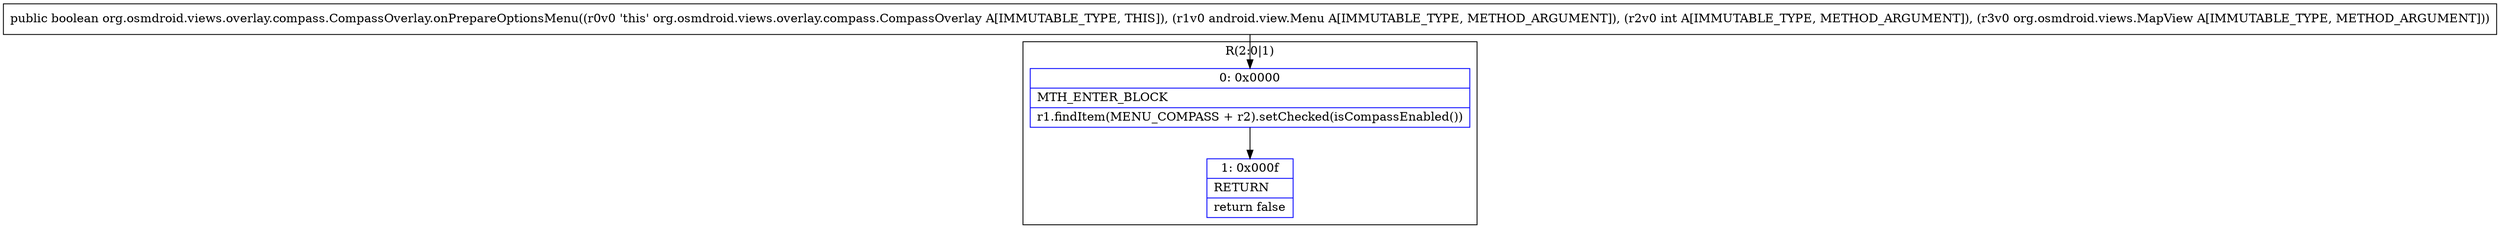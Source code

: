 digraph "CFG fororg.osmdroid.views.overlay.compass.CompassOverlay.onPrepareOptionsMenu(Landroid\/view\/Menu;ILorg\/osmdroid\/views\/MapView;)Z" {
subgraph cluster_Region_1221133715 {
label = "R(2:0|1)";
node [shape=record,color=blue];
Node_0 [shape=record,label="{0\:\ 0x0000|MTH_ENTER_BLOCK\l|r1.findItem(MENU_COMPASS + r2).setChecked(isCompassEnabled())\l}"];
Node_1 [shape=record,label="{1\:\ 0x000f|RETURN\l|return false\l}"];
}
MethodNode[shape=record,label="{public boolean org.osmdroid.views.overlay.compass.CompassOverlay.onPrepareOptionsMenu((r0v0 'this' org.osmdroid.views.overlay.compass.CompassOverlay A[IMMUTABLE_TYPE, THIS]), (r1v0 android.view.Menu A[IMMUTABLE_TYPE, METHOD_ARGUMENT]), (r2v0 int A[IMMUTABLE_TYPE, METHOD_ARGUMENT]), (r3v0 org.osmdroid.views.MapView A[IMMUTABLE_TYPE, METHOD_ARGUMENT])) }"];
MethodNode -> Node_0;
Node_0 -> Node_1;
}


